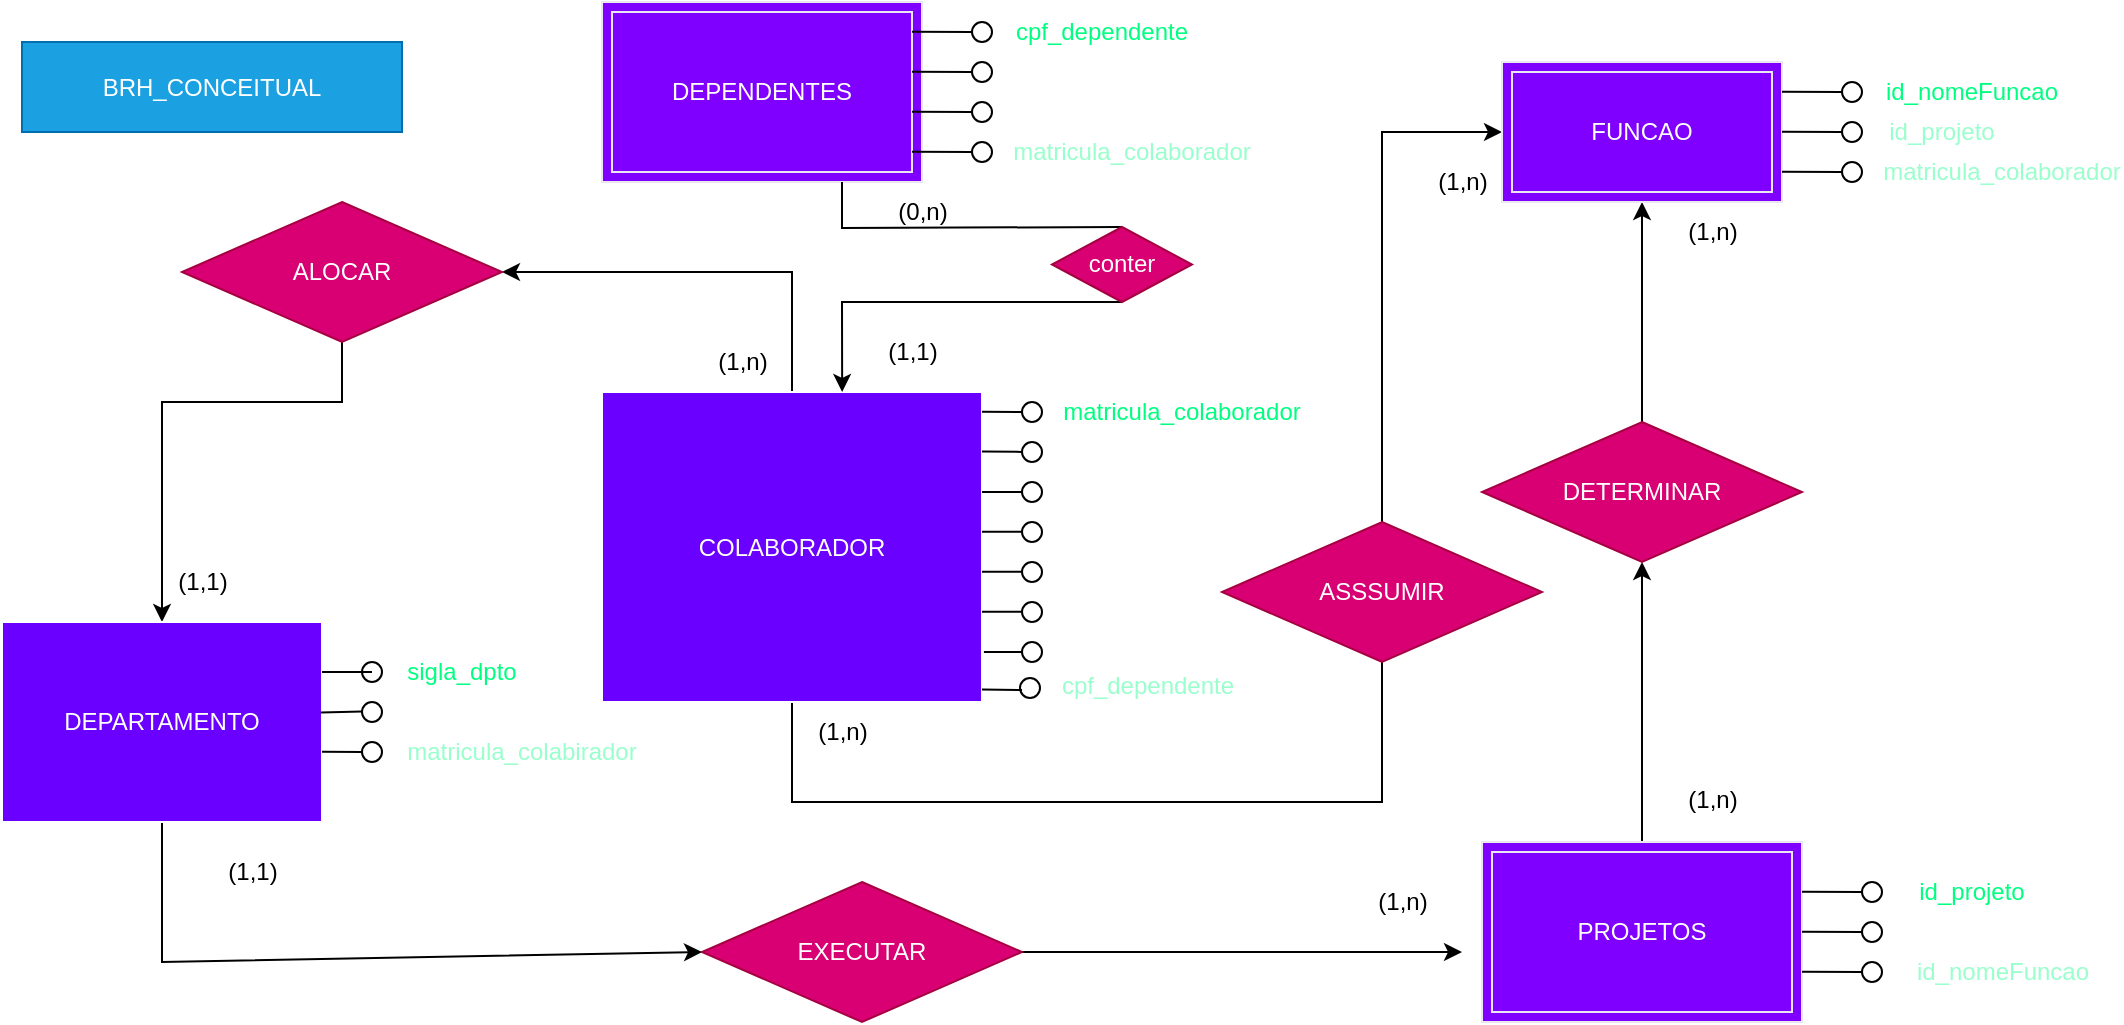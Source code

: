 <mxfile>
    <diagram id="KURY8QE7FeTN_iYmT4wl" name="Página-1">
        <mxGraphModel dx="1184" dy="528" grid="1" gridSize="10" guides="1" tooltips="1" connect="1" arrows="1" fold="1" page="1" pageScale="1" pageWidth="1169" pageHeight="827" math="0" shadow="0">
            <root>
                <mxCell id="0"/>
                <mxCell id="1" parent="0"/>
                <mxCell id="32" value="" style="edgeStyle=none;html=1;entryX=1;entryY=0.5;entryDx=0;entryDy=0;rounded=0;movable=1;resizable=1;rotatable=1;deletable=1;editable=1;connectable=1;" parent="1" source="2" target="22" edge="1">
                    <mxGeometry relative="1" as="geometry">
                        <mxPoint x="237.937" y="147.063" as="targetPoint"/>
                        <Array as="points">
                            <mxPoint x="425" y="135"/>
                        </Array>
                    </mxGeometry>
                </mxCell>
                <mxCell id="41" value="" style="edgeStyle=none;rounded=0;html=1;entryX=0.5;entryY=1;entryDx=0;entryDy=0;exitX=0.5;exitY=1;exitDx=0;exitDy=0;movable=1;resizable=1;rotatable=1;deletable=1;editable=1;connectable=1;" parent="1" source="2" target="25" edge="1">
                    <mxGeometry relative="1" as="geometry">
                        <mxPoint x="610" y="190" as="targetPoint"/>
                        <Array as="points">
                            <mxPoint x="425" y="400"/>
                            <mxPoint x="720" y="400"/>
                            <mxPoint x="720" y="240"/>
                        </Array>
                    </mxGeometry>
                </mxCell>
                <mxCell id="2" value="COLABORADOR" style="whiteSpace=wrap;html=1;align=center;fillColor=#6a00ff;fontColor=#ffffff;strokeColor=#FFFFFF;movable=1;resizable=1;rotatable=1;deletable=1;editable=1;connectable=1;" parent="1" vertex="1">
                    <mxGeometry x="330" y="195" width="190" height="155" as="geometry"/>
                </mxCell>
                <mxCell id="38" value="" style="edgeStyle=none;rounded=0;html=1;movable=1;resizable=1;rotatable=1;deletable=1;editable=1;connectable=1;" parent="1" source="20" target="24" edge="1">
                    <mxGeometry relative="1" as="geometry"/>
                </mxCell>
                <mxCell id="20" value="PROJETOS" style="shape=ext;margin=3;double=1;whiteSpace=wrap;html=1;align=center;fillColor=#7F00FF;fontColor=#ffffff;strokeColor=#eae7f3;movable=1;resizable=1;rotatable=1;deletable=1;editable=1;connectable=1;" parent="1" vertex="1">
                    <mxGeometry x="770" y="420" width="160" height="90" as="geometry"/>
                </mxCell>
                <mxCell id="33" value="" style="edgeStyle=none;rounded=0;html=1;exitX=0.5;exitY=1;exitDx=0;exitDy=0;movable=1;resizable=1;rotatable=1;deletable=1;editable=1;connectable=1;" parent="1" source="22" target="26" edge="1">
                    <mxGeometry relative="1" as="geometry">
                        <Array as="points">
                            <mxPoint x="200" y="200"/>
                            <mxPoint x="110" y="200"/>
                        </Array>
                    </mxGeometry>
                </mxCell>
                <mxCell id="22" value="ALOCAR" style="shape=rhombus;perimeter=rhombusPerimeter;whiteSpace=wrap;html=1;align=center;strokeColor=#A50040;fillColor=#d80073;fontColor=#ffffff;movable=1;resizable=1;rotatable=1;deletable=1;editable=1;connectable=1;" parent="1" vertex="1">
                    <mxGeometry x="120" y="100" width="160" height="70" as="geometry"/>
                </mxCell>
                <mxCell id="200" value="" style="edgeStyle=none;rounded=0;html=1;fontFamily=Comic Sans MS;fontColor=#FFFFFF;movable=1;resizable=1;rotatable=1;deletable=1;editable=1;connectable=1;" parent="1" source="23" edge="1">
                    <mxGeometry relative="1" as="geometry">
                        <mxPoint x="760" y="475" as="targetPoint"/>
                    </mxGeometry>
                </mxCell>
                <mxCell id="23" value="EXECUTAR" style="shape=rhombus;perimeter=rhombusPerimeter;whiteSpace=wrap;html=1;align=center;strokeColor=#A50040;fillColor=#d80073;fontColor=#ffffff;movable=1;resizable=1;rotatable=1;deletable=1;editable=1;connectable=1;" parent="1" vertex="1">
                    <mxGeometry x="380" y="440" width="160" height="70" as="geometry"/>
                </mxCell>
                <mxCell id="39" value="" style="edgeStyle=none;rounded=0;html=1;movable=1;resizable=1;rotatable=1;deletable=1;editable=1;connectable=1;" parent="1" source="24" target="28" edge="1">
                    <mxGeometry relative="1" as="geometry"/>
                </mxCell>
                <mxCell id="24" value="DETERMINAR" style="shape=rhombus;perimeter=rhombusPerimeter;whiteSpace=wrap;html=1;align=center;strokeColor=#A50040;fillColor=#d80073;fontColor=#ffffff;movable=1;resizable=1;rotatable=1;deletable=1;editable=1;connectable=1;" parent="1" vertex="1">
                    <mxGeometry x="770" y="210" width="160" height="70" as="geometry"/>
                </mxCell>
                <mxCell id="43" value="" style="edgeStyle=none;rounded=0;html=1;entryX=0;entryY=0.5;entryDx=0;entryDy=0;exitX=0.5;exitY=0;exitDx=0;exitDy=0;movable=1;resizable=1;rotatable=1;deletable=1;editable=1;connectable=1;" parent="1" source="25" target="28" edge="1">
                    <mxGeometry relative="1" as="geometry">
                        <mxPoint x="610" y="100" as="sourcePoint"/>
                        <mxPoint x="610" y="25" as="targetPoint"/>
                        <Array as="points">
                            <mxPoint x="720" y="65"/>
                        </Array>
                    </mxGeometry>
                </mxCell>
                <mxCell id="25" value="ASSSUMIR" style="shape=rhombus;perimeter=rhombusPerimeter;whiteSpace=wrap;html=1;align=center;strokeColor=#A50040;fillColor=#d80073;fontColor=#ffffff;movable=1;resizable=1;rotatable=1;deletable=1;editable=1;connectable=1;" parent="1" vertex="1">
                    <mxGeometry x="640" y="260" width="160" height="70" as="geometry"/>
                </mxCell>
                <mxCell id="35" value="" style="edgeStyle=none;rounded=0;html=1;entryX=0;entryY=0.5;entryDx=0;entryDy=0;movable=1;resizable=1;rotatable=1;deletable=1;editable=1;connectable=1;" parent="1" source="26" target="23" edge="1">
                    <mxGeometry relative="1" as="geometry">
                        <mxPoint x="230" y="400" as="targetPoint"/>
                        <Array as="points">
                            <mxPoint x="110" y="480"/>
                        </Array>
                    </mxGeometry>
                </mxCell>
                <mxCell id="26" value="DEPARTAMENTO" style="whiteSpace=wrap;html=1;align=center;fillColor=#6a00ff;fontColor=#ffffff;strokeColor=#FFFFFF;movable=1;resizable=1;rotatable=1;deletable=1;editable=1;connectable=1;" parent="1" vertex="1">
                    <mxGeometry x="30" y="310" width="160" height="100" as="geometry"/>
                </mxCell>
                <mxCell id="80" value="" style="edgeStyle=none;rounded=0;html=1;fontColor=#FFFFFF;exitX=0.5;exitY=1;exitDx=0;exitDy=0;entryX=0.632;entryY=0;entryDx=0;entryDy=0;entryPerimeter=0;movable=1;resizable=1;rotatable=1;deletable=1;editable=1;connectable=1;startArrow=none;" parent="1" source="240" target="2" edge="1">
                    <mxGeometry relative="1" as="geometry">
                        <mxPoint x="450" y="180" as="targetPoint"/>
                        <Array as="points">
                            <mxPoint x="450" y="150"/>
                        </Array>
                    </mxGeometry>
                </mxCell>
                <mxCell id="27" value="DEPENDENTES" style="shape=ext;margin=3;double=1;whiteSpace=wrap;html=1;align=center;fillColor=#7F00FF;fontColor=#ffffff;strokeColor=#eae7f3;movable=1;resizable=1;rotatable=1;deletable=1;editable=1;connectable=1;" parent="1" vertex="1">
                    <mxGeometry x="330" width="160" height="90" as="geometry"/>
                </mxCell>
                <mxCell id="28" value="FUNCAO" style="shape=ext;margin=3;double=1;whiteSpace=wrap;html=1;align=center;fillColor=#7F00FF;fontColor=#ffffff;strokeColor=#eae7f3;movable=1;resizable=1;rotatable=1;deletable=1;editable=1;connectable=1;" parent="1" vertex="1">
                    <mxGeometry x="780" y="30" width="140" height="70" as="geometry"/>
                </mxCell>
                <mxCell id="55" value="" style="ellipse;whiteSpace=wrap;html=1;fillColor=#FFFFFF;movable=1;resizable=1;rotatable=1;deletable=1;editable=1;connectable=1;" parent="1" vertex="1">
                    <mxGeometry x="515" y="10" width="10" height="10" as="geometry"/>
                </mxCell>
                <mxCell id="56" value="" style="ellipse;whiteSpace=wrap;html=1;movable=1;resizable=1;rotatable=1;deletable=1;editable=1;connectable=1;" parent="1" vertex="1">
                    <mxGeometry x="515" y="30" width="10" height="10" as="geometry"/>
                </mxCell>
                <mxCell id="57" value="" style="ellipse;whiteSpace=wrap;html=1;movable=1;resizable=1;rotatable=1;deletable=1;editable=1;connectable=1;" parent="1" vertex="1">
                    <mxGeometry x="515" y="50" width="10" height="10" as="geometry"/>
                </mxCell>
                <mxCell id="59" value="" style="ellipse;whiteSpace=wrap;html=1;movable=1;resizable=1;rotatable=1;deletable=1;editable=1;connectable=1;" parent="1" vertex="1">
                    <mxGeometry x="515" y="70" width="10" height="10" as="geometry"/>
                </mxCell>
                <mxCell id="71" value="cpf_dependente" style="text;html=1;align=center;verticalAlign=middle;whiteSpace=wrap;rounded=0;labelBackgroundColor=none;fontColor=#00FF80;movable=1;resizable=1;rotatable=1;deletable=1;editable=1;connectable=1;" parent="1" vertex="1">
                    <mxGeometry x="535" width="90" height="30" as="geometry"/>
                </mxCell>
                <mxCell id="73" value="matricula_colaborador" style="text;html=1;align=center;verticalAlign=middle;whiteSpace=wrap;rounded=0;labelBackgroundColor=none;fontColor=#99FFCC;movable=1;resizable=1;rotatable=1;deletable=1;editable=1;connectable=1;" parent="1" vertex="1">
                    <mxGeometry x="535" y="60" width="120" height="30" as="geometry"/>
                </mxCell>
                <mxCell id="75" value="&lt;font color=&quot;#ffffff&quot;&gt;parentesco&lt;/font&gt;" style="text;html=1;align=center;verticalAlign=middle;whiteSpace=wrap;rounded=0;labelBackgroundColor=none;fontColor=#99FFCC;movable=1;resizable=1;rotatable=1;deletable=1;editable=1;connectable=1;" parent="1" vertex="1">
                    <mxGeometry x="525" y="20" width="85" height="30" as="geometry"/>
                </mxCell>
                <mxCell id="79" value="&lt;font color=&quot;#ffffff&quot;&gt;data_nascimento&lt;/font&gt;" style="text;html=1;align=center;verticalAlign=middle;whiteSpace=wrap;rounded=0;labelBackgroundColor=none;fontColor=#99FFCC;movable=1;resizable=1;rotatable=1;deletable=1;editable=1;connectable=1;" parent="1" vertex="1">
                    <mxGeometry x="525" y="40" width="110" height="30" as="geometry"/>
                </mxCell>
                <mxCell id="82" value="" style="ellipse;whiteSpace=wrap;html=1;fillColor=#FFFFFF;movable=1;resizable=1;rotatable=1;deletable=1;editable=1;connectable=1;" parent="1" vertex="1">
                    <mxGeometry x="540" y="200" width="10" height="10" as="geometry"/>
                </mxCell>
                <mxCell id="83" value="" style="ellipse;whiteSpace=wrap;html=1;movable=1;resizable=1;rotatable=1;deletable=1;editable=1;connectable=1;" parent="1" vertex="1">
                    <mxGeometry x="540" y="220" width="10" height="10" as="geometry"/>
                </mxCell>
                <mxCell id="84" value="" style="ellipse;whiteSpace=wrap;html=1;movable=1;resizable=1;rotatable=1;deletable=1;editable=1;connectable=1;" parent="1" vertex="1">
                    <mxGeometry x="540" y="240" width="10" height="10" as="geometry"/>
                </mxCell>
                <mxCell id="85" value="" style="ellipse;whiteSpace=wrap;html=1;movable=1;resizable=1;rotatable=1;deletable=1;editable=1;connectable=1;" parent="1" vertex="1">
                    <mxGeometry x="540" y="260" width="10" height="10" as="geometry"/>
                </mxCell>
                <mxCell id="86" value="matricula_colaborador" style="text;html=1;align=center;verticalAlign=middle;whiteSpace=wrap;rounded=0;labelBackgroundColor=none;fontColor=#00FF80;movable=1;resizable=1;rotatable=1;deletable=1;editable=1;connectable=1;" parent="1" vertex="1">
                    <mxGeometry x="560" y="190" width="120" height="30" as="geometry"/>
                </mxCell>
                <mxCell id="88" value="&lt;font color=&quot;#ffffff&quot;&gt;cpf&lt;/font&gt;" style="text;html=1;align=center;verticalAlign=middle;whiteSpace=wrap;rounded=0;labelBackgroundColor=none;fontColor=#99FFCC;movable=1;resizable=1;rotatable=1;deletable=1;editable=1;connectable=1;" parent="1" vertex="1">
                    <mxGeometry x="560" y="230" width="30" height="30" as="geometry"/>
                </mxCell>
                <mxCell id="89" value="&lt;font color=&quot;#ffffff&quot;&gt;telefones&lt;/font&gt;" style="text;html=1;align=center;verticalAlign=middle;whiteSpace=wrap;rounded=0;labelBackgroundColor=none;fontColor=#99FFCC;movable=1;resizable=1;rotatable=1;deletable=1;editable=1;connectable=1;" parent="1" vertex="1">
                    <mxGeometry x="550" y="250" width="80" height="30" as="geometry"/>
                </mxCell>
                <mxCell id="90" value="&lt;font color=&quot;#ffffff&quot;&gt;nome&lt;/font&gt;" style="text;html=1;align=center;verticalAlign=middle;whiteSpace=wrap;rounded=0;labelBackgroundColor=none;fontColor=#99FFCC;movable=1;resizable=1;rotatable=1;deletable=1;editable=1;connectable=1;" parent="1" vertex="1">
                    <mxGeometry x="560" y="210" width="40" height="30" as="geometry"/>
                </mxCell>
                <mxCell id="94" value="&lt;font color=&quot;#ffffff&quot;&gt;e-mail&lt;/font&gt;" style="text;html=1;align=center;verticalAlign=middle;whiteSpace=wrap;rounded=0;labelBackgroundColor=none;fontColor=#99FFCC;movable=1;resizable=1;rotatable=1;deletable=1;editable=1;connectable=1;" parent="1" vertex="1">
                    <mxGeometry x="545" y="290" width="70" height="30" as="geometry"/>
                </mxCell>
                <mxCell id="95" value="" style="ellipse;whiteSpace=wrap;html=1;movable=1;resizable=1;rotatable=1;deletable=1;editable=1;connectable=1;" parent="1" vertex="1">
                    <mxGeometry x="540" y="280" width="10" height="10" as="geometry"/>
                </mxCell>
                <mxCell id="98" value="&lt;font color=&quot;#ffffff&quot;&gt;salario&lt;/font&gt;" style="text;html=1;align=center;verticalAlign=middle;whiteSpace=wrap;rounded=0;labelBackgroundColor=none;fontColor=#99FFCC;movable=1;resizable=1;rotatable=1;deletable=1;editable=1;connectable=1;" parent="1" vertex="1">
                    <mxGeometry x="550" y="310" width="60" height="30" as="geometry"/>
                </mxCell>
                <mxCell id="99" value="" style="ellipse;whiteSpace=wrap;html=1;movable=1;resizable=1;rotatable=1;deletable=1;editable=1;connectable=1;" parent="1" vertex="1">
                    <mxGeometry x="540" y="300" width="10" height="10" as="geometry"/>
                </mxCell>
                <mxCell id="130" value="" style="ellipse;whiteSpace=wrap;html=1;fillColor=#FFFFFF;movable=1;resizable=1;rotatable=1;deletable=1;editable=1;connectable=1;" parent="1" vertex="1">
                    <mxGeometry x="210" y="330" width="10" height="10" as="geometry"/>
                </mxCell>
                <mxCell id="131" value="" style="ellipse;whiteSpace=wrap;html=1;movable=1;resizable=1;rotatable=1;deletable=1;editable=1;connectable=1;" parent="1" vertex="1">
                    <mxGeometry x="210" y="350" width="10" height="10" as="geometry"/>
                </mxCell>
                <mxCell id="132" value="" style="ellipse;whiteSpace=wrap;html=1;movable=1;resizable=1;rotatable=1;deletable=1;editable=1;connectable=1;" parent="1" vertex="1">
                    <mxGeometry x="210" y="370" width="10" height="10" as="geometry"/>
                </mxCell>
                <mxCell id="136" value="matricula_colabirador" style="text;html=1;align=center;verticalAlign=middle;whiteSpace=wrap;rounded=0;labelBackgroundColor=none;fontColor=#99FFCC;movable=1;resizable=1;rotatable=1;deletable=1;editable=1;connectable=1;" parent="1" vertex="1">
                    <mxGeometry x="230" y="360" width="120" height="30" as="geometry"/>
                </mxCell>
                <mxCell id="137" value="&lt;font color=&quot;#ffffff&quot;&gt;chefe_depto&lt;/font&gt;" style="text;html=1;align=center;verticalAlign=middle;whiteSpace=wrap;rounded=0;labelBackgroundColor=none;fontColor=#99FFCC;movable=1;resizable=1;rotatable=1;deletable=1;editable=1;connectable=1;" parent="1" vertex="1">
                    <mxGeometry x="220" y="340" width="90" height="30" as="geometry"/>
                </mxCell>
                <mxCell id="154" value="sigla_dpto" style="text;html=1;align=center;verticalAlign=middle;whiteSpace=wrap;rounded=0;labelBackgroundColor=none;fontColor=#00FF80;movable=1;resizable=1;rotatable=1;deletable=1;editable=1;connectable=1;" parent="1" vertex="1">
                    <mxGeometry x="230" y="320" width="60" height="30" as="geometry"/>
                </mxCell>
                <mxCell id="158" value="" style="ellipse;whiteSpace=wrap;html=1;fillColor=#FFFFFF;movable=1;resizable=1;rotatable=1;deletable=1;editable=1;connectable=1;" parent="1" vertex="1">
                    <mxGeometry x="950" y="40" width="10" height="10" as="geometry"/>
                </mxCell>
                <mxCell id="159" value="" style="ellipse;whiteSpace=wrap;html=1;movable=1;resizable=1;rotatable=1;deletable=1;editable=1;connectable=1;" parent="1" vertex="1">
                    <mxGeometry x="950" y="60" width="10" height="10" as="geometry"/>
                </mxCell>
                <mxCell id="160" value="" style="ellipse;whiteSpace=wrap;html=1;movable=1;resizable=1;rotatable=1;deletable=1;editable=1;connectable=1;" parent="1" vertex="1">
                    <mxGeometry x="950" y="80" width="10" height="10" as="geometry"/>
                </mxCell>
                <mxCell id="162" value="id_nomeFuncao" style="text;html=1;align=center;verticalAlign=middle;whiteSpace=wrap;rounded=0;labelBackgroundColor=none;fontColor=#00FF80;movable=1;resizable=1;rotatable=1;deletable=1;editable=1;connectable=1;" parent="1" vertex="1">
                    <mxGeometry x="970" y="30" width="90" height="30" as="geometry"/>
                </mxCell>
                <mxCell id="166" value="matricula_colaborador" style="text;html=1;align=center;verticalAlign=middle;whiteSpace=wrap;rounded=0;labelBackgroundColor=none;fontColor=#99FFCC;movable=1;resizable=1;rotatable=1;deletable=1;editable=1;connectable=1;" parent="1" vertex="1">
                    <mxGeometry x="970" y="70" width="120" height="30" as="geometry"/>
                </mxCell>
                <mxCell id="167" value="id_projeto" style="text;html=1;align=center;verticalAlign=middle;whiteSpace=wrap;rounded=0;labelBackgroundColor=none;fontColor=#99FFCC;movable=1;resizable=1;rotatable=1;deletable=1;editable=1;connectable=1;" parent="1" vertex="1">
                    <mxGeometry x="970" y="50" width="60" height="30" as="geometry"/>
                </mxCell>
                <mxCell id="169" value="" style="ellipse;whiteSpace=wrap;html=1;fillColor=#FFFFFF;movable=1;resizable=1;rotatable=1;deletable=1;editable=1;connectable=1;" parent="1" vertex="1">
                    <mxGeometry x="960" y="440" width="10" height="10" as="geometry"/>
                </mxCell>
                <mxCell id="170" value="" style="ellipse;whiteSpace=wrap;html=1;movable=1;resizable=1;rotatable=1;deletable=1;editable=1;connectable=1;" parent="1" vertex="1">
                    <mxGeometry x="960" y="460" width="10" height="10" as="geometry"/>
                </mxCell>
                <mxCell id="171" value="" style="ellipse;whiteSpace=wrap;html=1;movable=1;resizable=1;rotatable=1;deletable=1;editable=1;connectable=1;" parent="1" vertex="1">
                    <mxGeometry x="960" y="480" width="10" height="10" as="geometry"/>
                </mxCell>
                <mxCell id="172" value="id_projeto" style="text;html=1;align=center;verticalAlign=middle;whiteSpace=wrap;rounded=0;labelBackgroundColor=none;fontColor=#00FF80;movable=1;resizable=1;rotatable=1;deletable=1;editable=1;connectable=1;" parent="1" vertex="1">
                    <mxGeometry x="970" y="430" width="90" height="30" as="geometry"/>
                </mxCell>
                <mxCell id="173" value="prazo_projeto" style="text;html=1;align=center;verticalAlign=middle;whiteSpace=wrap;rounded=0;labelBackgroundColor=none;fontColor=#FFFFFF;movable=1;resizable=1;rotatable=1;deletable=1;editable=1;connectable=1;" parent="1" vertex="1">
                    <mxGeometry x="970" y="450" width="110" height="30" as="geometry"/>
                </mxCell>
                <mxCell id="174" value="id_nomeFuncao" style="text;html=1;align=center;verticalAlign=middle;whiteSpace=wrap;rounded=0;labelBackgroundColor=none;fontColor=#99FFCC;movable=1;resizable=1;rotatable=1;deletable=1;editable=1;connectable=1;" parent="1" vertex="1">
                    <mxGeometry x="982.5" y="470" width="95" height="30" as="geometry"/>
                </mxCell>
                <mxCell id="179" value="" style="endArrow=none;html=1;rounded=0;fontFamily=Comic Sans MS;fontColor=#FFFFFF;movable=1;resizable=1;rotatable=1;deletable=1;editable=1;connectable=1;" parent="1" edge="1">
                    <mxGeometry width="50" height="50" relative="1" as="geometry">
                        <mxPoint x="485" y="14.86" as="sourcePoint"/>
                        <mxPoint x="515" y="15" as="targetPoint"/>
                    </mxGeometry>
                </mxCell>
                <mxCell id="182" value="" style="endArrow=none;html=1;rounded=0;fontFamily=Comic Sans MS;fontColor=#FFFFFF;movable=1;resizable=1;rotatable=1;deletable=1;editable=1;connectable=1;" parent="1" edge="1">
                    <mxGeometry width="50" height="50" relative="1" as="geometry">
                        <mxPoint x="485" y="34.86" as="sourcePoint"/>
                        <mxPoint x="515" y="35" as="targetPoint"/>
                    </mxGeometry>
                </mxCell>
                <mxCell id="189" value="" style="endArrow=none;html=1;rounded=0;fontFamily=Comic Sans MS;fontColor=#FFFFFF;movable=1;resizable=1;rotatable=1;deletable=1;editable=1;connectable=1;" parent="1" edge="1">
                    <mxGeometry width="50" height="50" relative="1" as="geometry">
                        <mxPoint x="485" y="74.86" as="sourcePoint"/>
                        <mxPoint x="515" y="75" as="targetPoint"/>
                    </mxGeometry>
                </mxCell>
                <mxCell id="190" value="" style="endArrow=none;html=1;rounded=0;fontFamily=Comic Sans MS;fontColor=#FFFFFF;movable=1;resizable=1;rotatable=1;deletable=1;editable=1;connectable=1;" parent="1" edge="1">
                    <mxGeometry width="50" height="50" relative="1" as="geometry">
                        <mxPoint x="485" y="54.86" as="sourcePoint"/>
                        <mxPoint x="515" y="55" as="targetPoint"/>
                    </mxGeometry>
                </mxCell>
                <mxCell id="192" value="" style="endArrow=none;html=1;rounded=0;fontFamily=Comic Sans MS;fontColor=#FFFFFF;movable=1;resizable=1;rotatable=1;deletable=1;editable=1;connectable=1;" parent="1" edge="1">
                    <mxGeometry width="50" height="50" relative="1" as="geometry">
                        <mxPoint x="920" y="44.86" as="sourcePoint"/>
                        <mxPoint x="950" y="45.0" as="targetPoint"/>
                    </mxGeometry>
                </mxCell>
                <mxCell id="193" value="" style="endArrow=none;html=1;rounded=0;fontFamily=Comic Sans MS;fontColor=#FFFFFF;movable=1;resizable=1;rotatable=1;deletable=1;editable=1;connectable=1;" parent="1" edge="1">
                    <mxGeometry width="50" height="50" relative="1" as="geometry">
                        <mxPoint x="920" y="64.86" as="sourcePoint"/>
                        <mxPoint x="950" y="65.0" as="targetPoint"/>
                    </mxGeometry>
                </mxCell>
                <mxCell id="194" value="" style="endArrow=none;html=1;rounded=0;fontFamily=Comic Sans MS;fontColor=#FFFFFF;movable=1;resizable=1;rotatable=1;deletable=1;editable=1;connectable=1;" parent="1" edge="1">
                    <mxGeometry width="50" height="50" relative="1" as="geometry">
                        <mxPoint x="920" y="84.86" as="sourcePoint"/>
                        <mxPoint x="950" y="85.0" as="targetPoint"/>
                    </mxGeometry>
                </mxCell>
                <mxCell id="195" value="" style="endArrow=none;html=1;rounded=0;fontFamily=Comic Sans MS;fontColor=#FFFFFF;movable=1;resizable=1;rotatable=1;deletable=1;editable=1;connectable=1;" parent="1" edge="1">
                    <mxGeometry width="50" height="50" relative="1" as="geometry">
                        <mxPoint x="930" y="444.86" as="sourcePoint"/>
                        <mxPoint x="960" y="445" as="targetPoint"/>
                    </mxGeometry>
                </mxCell>
                <mxCell id="196" value="" style="endArrow=none;html=1;rounded=0;fontFamily=Comic Sans MS;fontColor=#FFFFFF;movable=1;resizable=1;rotatable=1;deletable=1;editable=1;connectable=1;" parent="1" edge="1">
                    <mxGeometry width="50" height="50" relative="1" as="geometry">
                        <mxPoint x="930" y="464.86" as="sourcePoint"/>
                        <mxPoint x="960" y="465" as="targetPoint"/>
                    </mxGeometry>
                </mxCell>
                <mxCell id="197" value="" style="endArrow=none;html=1;rounded=0;fontFamily=Comic Sans MS;fontColor=#FFFFFF;movable=1;resizable=1;rotatable=1;deletable=1;editable=1;connectable=1;" parent="1" edge="1">
                    <mxGeometry width="50" height="50" relative="1" as="geometry">
                        <mxPoint x="930" y="484.86" as="sourcePoint"/>
                        <mxPoint x="960" y="485" as="targetPoint"/>
                    </mxGeometry>
                </mxCell>
                <mxCell id="202" value="" style="endArrow=none;html=1;rounded=0;fontFamily=Comic Sans MS;fontColor=#FFFFFF;exitX=1;exitY=0.25;exitDx=0;exitDy=0;movable=1;resizable=1;rotatable=1;deletable=1;editable=1;connectable=1;" parent="1" source="26" edge="1">
                    <mxGeometry width="50" height="50" relative="1" as="geometry">
                        <mxPoint x="190" y="330" as="sourcePoint"/>
                        <mxPoint x="215" y="334.94" as="targetPoint"/>
                    </mxGeometry>
                </mxCell>
                <mxCell id="203" value="" style="endArrow=none;html=1;rounded=0;fontFamily=Comic Sans MS;fontColor=#FFFFFF;exitX=1;exitY=0.25;exitDx=0;exitDy=0;movable=1;resizable=1;rotatable=1;deletable=1;editable=1;connectable=1;" parent="1" edge="1">
                    <mxGeometry width="50" height="50" relative="1" as="geometry">
                        <mxPoint x="190" y="374.86" as="sourcePoint"/>
                        <mxPoint x="210" y="375" as="targetPoint"/>
                    </mxGeometry>
                </mxCell>
                <mxCell id="205" value="" style="endArrow=none;html=1;rounded=0;fontFamily=Comic Sans MS;fontColor=#FFFFFF;exitX=0.996;exitY=0.452;exitDx=0;exitDy=0;exitPerimeter=0;movable=1;resizable=1;rotatable=1;deletable=1;editable=1;connectable=1;" parent="1" source="26" edge="1">
                    <mxGeometry width="50" height="50" relative="1" as="geometry">
                        <mxPoint x="190" y="360" as="sourcePoint"/>
                        <mxPoint x="210" y="354.8" as="targetPoint"/>
                    </mxGeometry>
                </mxCell>
                <mxCell id="206" value="" style="endArrow=none;html=1;rounded=0;fontFamily=Comic Sans MS;fontColor=#FFFFFF;exitX=1;exitY=0.25;exitDx=0;exitDy=0;movable=1;resizable=1;rotatable=1;deletable=1;editable=1;connectable=1;" parent="1" edge="1">
                    <mxGeometry width="50" height="50" relative="1" as="geometry">
                        <mxPoint x="520" y="204.86" as="sourcePoint"/>
                        <mxPoint x="540" y="205" as="targetPoint"/>
                    </mxGeometry>
                </mxCell>
                <mxCell id="207" value="" style="endArrow=none;html=1;rounded=0;fontFamily=Comic Sans MS;fontColor=#FFFFFF;exitX=1;exitY=0.25;exitDx=0;exitDy=0;movable=1;resizable=1;rotatable=1;deletable=1;editable=1;connectable=1;" parent="1" edge="1">
                    <mxGeometry width="50" height="50" relative="1" as="geometry">
                        <mxPoint x="520" y="224.8" as="sourcePoint"/>
                        <mxPoint x="540" y="224.94" as="targetPoint"/>
                    </mxGeometry>
                </mxCell>
                <mxCell id="210" value="" style="endArrow=none;html=1;rounded=0;fontFamily=Comic Sans MS;fontColor=#FFFFFF;entryX=0;entryY=0.5;entryDx=0;entryDy=0;movable=1;resizable=1;rotatable=1;deletable=1;editable=1;connectable=1;" parent="1" target="84" edge="1">
                    <mxGeometry width="50" height="50" relative="1" as="geometry">
                        <mxPoint x="520" y="245" as="sourcePoint"/>
                        <mxPoint x="541" y="250" as="targetPoint"/>
                    </mxGeometry>
                </mxCell>
                <mxCell id="214" value="" style="endArrow=none;html=1;rounded=0;fontFamily=Comic Sans MS;fontColor=#FFFFFF;entryX=0;entryY=0.5;entryDx=0;entryDy=0;movable=1;resizable=1;rotatable=1;deletable=1;editable=1;connectable=1;" parent="1" edge="1">
                    <mxGeometry width="50" height="50" relative="1" as="geometry">
                        <mxPoint x="520" y="304.88" as="sourcePoint"/>
                        <mxPoint x="540" y="304.88" as="targetPoint"/>
                    </mxGeometry>
                </mxCell>
                <mxCell id="215" value="" style="endArrow=none;html=1;rounded=0;fontFamily=Comic Sans MS;fontColor=#FFFFFF;entryX=0;entryY=0.5;entryDx=0;entryDy=0;movable=1;resizable=1;rotatable=1;deletable=1;editable=1;connectable=1;" parent="1" edge="1">
                    <mxGeometry width="50" height="50" relative="1" as="geometry">
                        <mxPoint x="520" y="284.88" as="sourcePoint"/>
                        <mxPoint x="540" y="284.88" as="targetPoint"/>
                    </mxGeometry>
                </mxCell>
                <mxCell id="217" value="" style="endArrow=none;html=1;rounded=0;fontFamily=Comic Sans MS;fontColor=#FFFFFF;entryX=0;entryY=0.5;entryDx=0;entryDy=0;movable=1;resizable=1;rotatable=1;deletable=1;editable=1;connectable=1;" parent="1" edge="1">
                    <mxGeometry width="50" height="50" relative="1" as="geometry">
                        <mxPoint x="520" y="264.88" as="sourcePoint"/>
                        <mxPoint x="540" y="264.88" as="targetPoint"/>
                    </mxGeometry>
                </mxCell>
                <mxCell id="224" value="BRH_CONCEITUAL" style="whiteSpace=wrap;html=1;align=center;fillColor=#1ba1e2;fontColor=#ffffff;strokeColor=#006EAF;movable=1;resizable=1;rotatable=1;deletable=1;editable=1;connectable=1;" parent="1" vertex="1">
                    <mxGeometry x="40" y="20" width="190" height="45" as="geometry"/>
                </mxCell>
                <mxCell id="226" value="" style="ellipse;whiteSpace=wrap;html=1;movable=1;resizable=1;rotatable=1;deletable=1;editable=1;connectable=1;" parent="1" vertex="1">
                    <mxGeometry x="540" y="320" width="10" height="10" as="geometry"/>
                </mxCell>
                <mxCell id="227" value="&lt;font color=&quot;#ffffff&quot;&gt;endereco&lt;/font&gt;" style="text;html=1;align=center;verticalAlign=middle;whiteSpace=wrap;rounded=0;labelBackgroundColor=none;fontColor=#99FFCC;movable=1;resizable=1;rotatable=1;deletable=1;editable=1;connectable=1;" parent="1" vertex="1">
                    <mxGeometry x="560" y="270" width="55" height="30" as="geometry"/>
                </mxCell>
                <mxCell id="229" value="" style="endArrow=none;html=1;rounded=0;fontFamily=Comic Sans MS;fontColor=#FFFFFF;movable=1;resizable=1;rotatable=1;deletable=1;editable=1;connectable=1;entryX=0;entryY=0.5;entryDx=0;entryDy=0;exitX=1.005;exitY=0.839;exitDx=0;exitDy=0;exitPerimeter=0;" parent="1" source="2" target="226" edge="1">
                    <mxGeometry width="50" height="50" relative="1" as="geometry">
                        <mxPoint x="520" y="340" as="sourcePoint"/>
                        <mxPoint x="550" y="325" as="targetPoint"/>
                    </mxGeometry>
                </mxCell>
                <mxCell id="230" value="(1,1)" style="text;html=1;align=center;verticalAlign=middle;resizable=0;points=[];autosize=1;strokeColor=none;fillColor=none;" vertex="1" parent="1">
                    <mxGeometry x="105" y="275" width="50" height="30" as="geometry"/>
                </mxCell>
                <mxCell id="231" value="(1,n)" style="text;html=1;align=center;verticalAlign=middle;resizable=0;points=[];autosize=1;strokeColor=none;fillColor=none;" vertex="1" parent="1">
                    <mxGeometry x="375" y="165" width="50" height="30" as="geometry"/>
                </mxCell>
                <mxCell id="232" value="(1,n)" style="text;html=1;align=center;verticalAlign=middle;resizable=0;points=[];autosize=1;strokeColor=none;fillColor=none;" vertex="1" parent="1">
                    <mxGeometry x="705" y="435" width="50" height="30" as="geometry"/>
                </mxCell>
                <mxCell id="234" value="(1,1)" style="text;html=1;align=center;verticalAlign=middle;resizable=0;points=[];autosize=1;strokeColor=none;fillColor=none;" vertex="1" parent="1">
                    <mxGeometry x="130" y="420" width="50" height="30" as="geometry"/>
                </mxCell>
                <mxCell id="235" value="(1,n)" style="text;html=1;align=center;verticalAlign=middle;resizable=0;points=[];autosize=1;strokeColor=none;fillColor=none;" vertex="1" parent="1">
                    <mxGeometry x="735" y="75" width="50" height="30" as="geometry"/>
                </mxCell>
                <mxCell id="236" value="(1,n)" style="text;html=1;align=center;verticalAlign=middle;resizable=0;points=[];autosize=1;strokeColor=none;fillColor=none;" vertex="1" parent="1">
                    <mxGeometry x="425" y="350" width="50" height="30" as="geometry"/>
                </mxCell>
                <mxCell id="237" value="(1,n)" style="text;html=1;align=center;verticalAlign=middle;resizable=0;points=[];autosize=1;strokeColor=none;fillColor=none;" vertex="1" parent="1">
                    <mxGeometry x="860" y="100" width="50" height="30" as="geometry"/>
                </mxCell>
                <mxCell id="238" value="(1,n)" style="text;html=1;align=center;verticalAlign=middle;resizable=0;points=[];autosize=1;strokeColor=none;fillColor=none;" vertex="1" parent="1">
                    <mxGeometry x="860" y="384" width="50" height="30" as="geometry"/>
                </mxCell>
                <mxCell id="239" value="(0,n)" style="text;html=1;align=center;verticalAlign=middle;resizable=0;points=[];autosize=1;strokeColor=none;fillColor=none;" vertex="1" parent="1">
                    <mxGeometry x="465" y="90" width="50" height="30" as="geometry"/>
                </mxCell>
                <mxCell id="241" value="" style="edgeStyle=none;rounded=0;html=1;fontColor=#FFFFFF;exitX=0.75;exitY=1;exitDx=0;exitDy=0;entryX=0.5;entryY=0;entryDx=0;entryDy=0;movable=1;resizable=1;rotatable=1;deletable=1;editable=1;connectable=1;endArrow=none;" edge="1" parent="1" source="27" target="240">
                    <mxGeometry relative="1" as="geometry">
                        <mxPoint x="450.08" y="195.0" as="targetPoint"/>
                        <mxPoint x="450" y="90.0" as="sourcePoint"/>
                        <Array as="points">
                            <mxPoint x="450" y="113"/>
                        </Array>
                    </mxGeometry>
                </mxCell>
                <mxCell id="240" value="conter" style="shape=rhombus;perimeter=rhombusPerimeter;whiteSpace=wrap;html=1;align=center;strokeColor=#A50040;fillColor=#d80073;fontColor=#ffffff;movable=1;resizable=1;rotatable=1;deletable=1;editable=1;connectable=1;" vertex="1" parent="1">
                    <mxGeometry x="555" y="112.5" width="70" height="37.5" as="geometry"/>
                </mxCell>
                <mxCell id="242" value="(1,1)" style="text;html=1;align=center;verticalAlign=middle;resizable=0;points=[];autosize=1;strokeColor=none;fillColor=none;" vertex="1" parent="1">
                    <mxGeometry x="460" y="160" width="50" height="30" as="geometry"/>
                </mxCell>
                <mxCell id="245" value="cpf_dependente" style="text;html=1;align=center;verticalAlign=middle;whiteSpace=wrap;rounded=0;labelBackgroundColor=none;fontColor=#99FFCC;movable=1;resizable=1;rotatable=1;deletable=1;editable=1;connectable=1;" vertex="1" parent="1">
                    <mxGeometry x="553" y="332" width="100" height="20" as="geometry"/>
                </mxCell>
                <mxCell id="246" value="" style="ellipse;whiteSpace=wrap;html=1;movable=1;resizable=1;rotatable=1;deletable=1;editable=1;connectable=1;" vertex="1" parent="1">
                    <mxGeometry x="539" y="338" width="10" height="10" as="geometry"/>
                </mxCell>
                <mxCell id="247" value="" style="endArrow=none;html=1;rounded=0;fontFamily=Comic Sans MS;fontColor=#FFFFFF;movable=1;resizable=1;rotatable=1;deletable=1;editable=1;connectable=1;" edge="1" parent="1">
                    <mxGeometry width="50" height="50" relative="1" as="geometry">
                        <mxPoint x="520" y="343.69" as="sourcePoint"/>
                        <mxPoint x="540" y="344" as="targetPoint"/>
                    </mxGeometry>
                </mxCell>
            </root>
        </mxGraphModel>
    </diagram>
</mxfile>